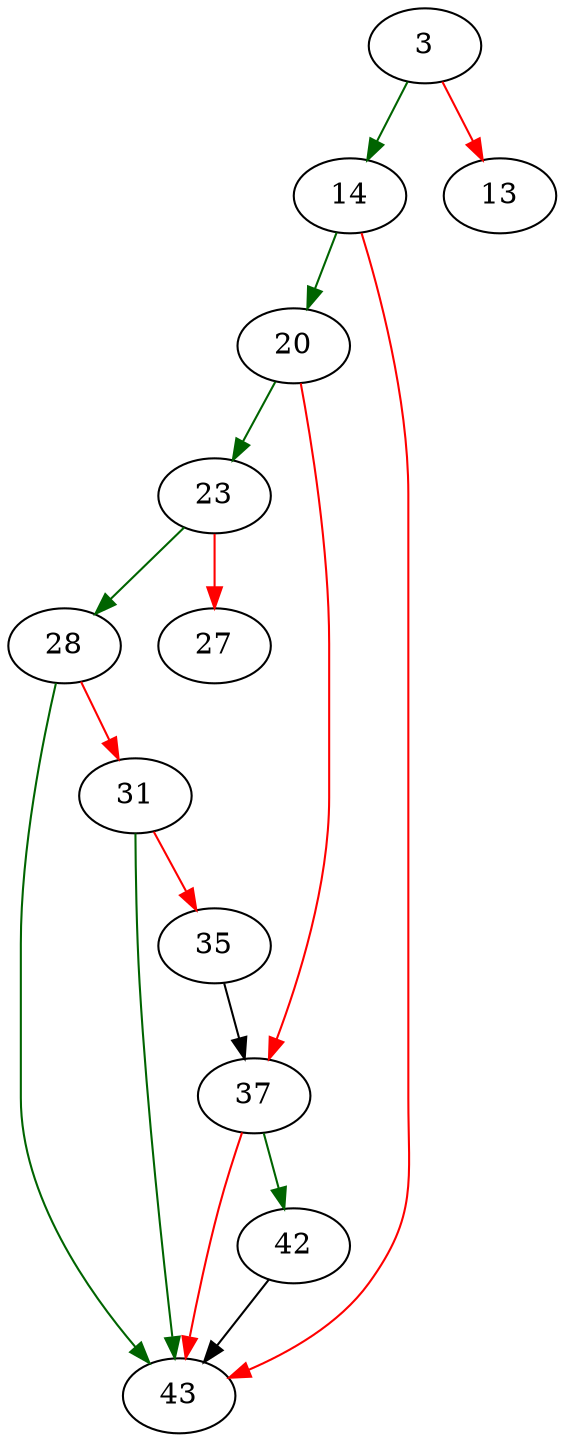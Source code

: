 strict digraph "first_last_page" {
	// Node definitions.
	3 [entry=true];
	14;
	13;
	20;
	43;
	23;
	37;
	28;
	27;
	31;
	35;
	42;

	// Edge definitions.
	3 -> 14 [
		color=darkgreen
		cond=true
	];
	3 -> 13 [
		color=red
		cond=false
	];
	14 -> 20 [
		color=darkgreen
		cond=true
	];
	14 -> 43 [
		color=red
		cond=false
	];
	20 -> 23 [
		color=darkgreen
		cond=true
	];
	20 -> 37 [
		color=red
		cond=false
	];
	23 -> 28 [
		color=darkgreen
		cond=true
	];
	23 -> 27 [
		color=red
		cond=false
	];
	37 -> 43 [
		color=red
		cond=false
	];
	37 -> 42 [
		color=darkgreen
		cond=true
	];
	28 -> 43 [
		color=darkgreen
		cond=true
	];
	28 -> 31 [
		color=red
		cond=false
	];
	31 -> 43 [
		color=darkgreen
		cond=true
	];
	31 -> 35 [
		color=red
		cond=false
	];
	35 -> 37;
	42 -> 43;
}